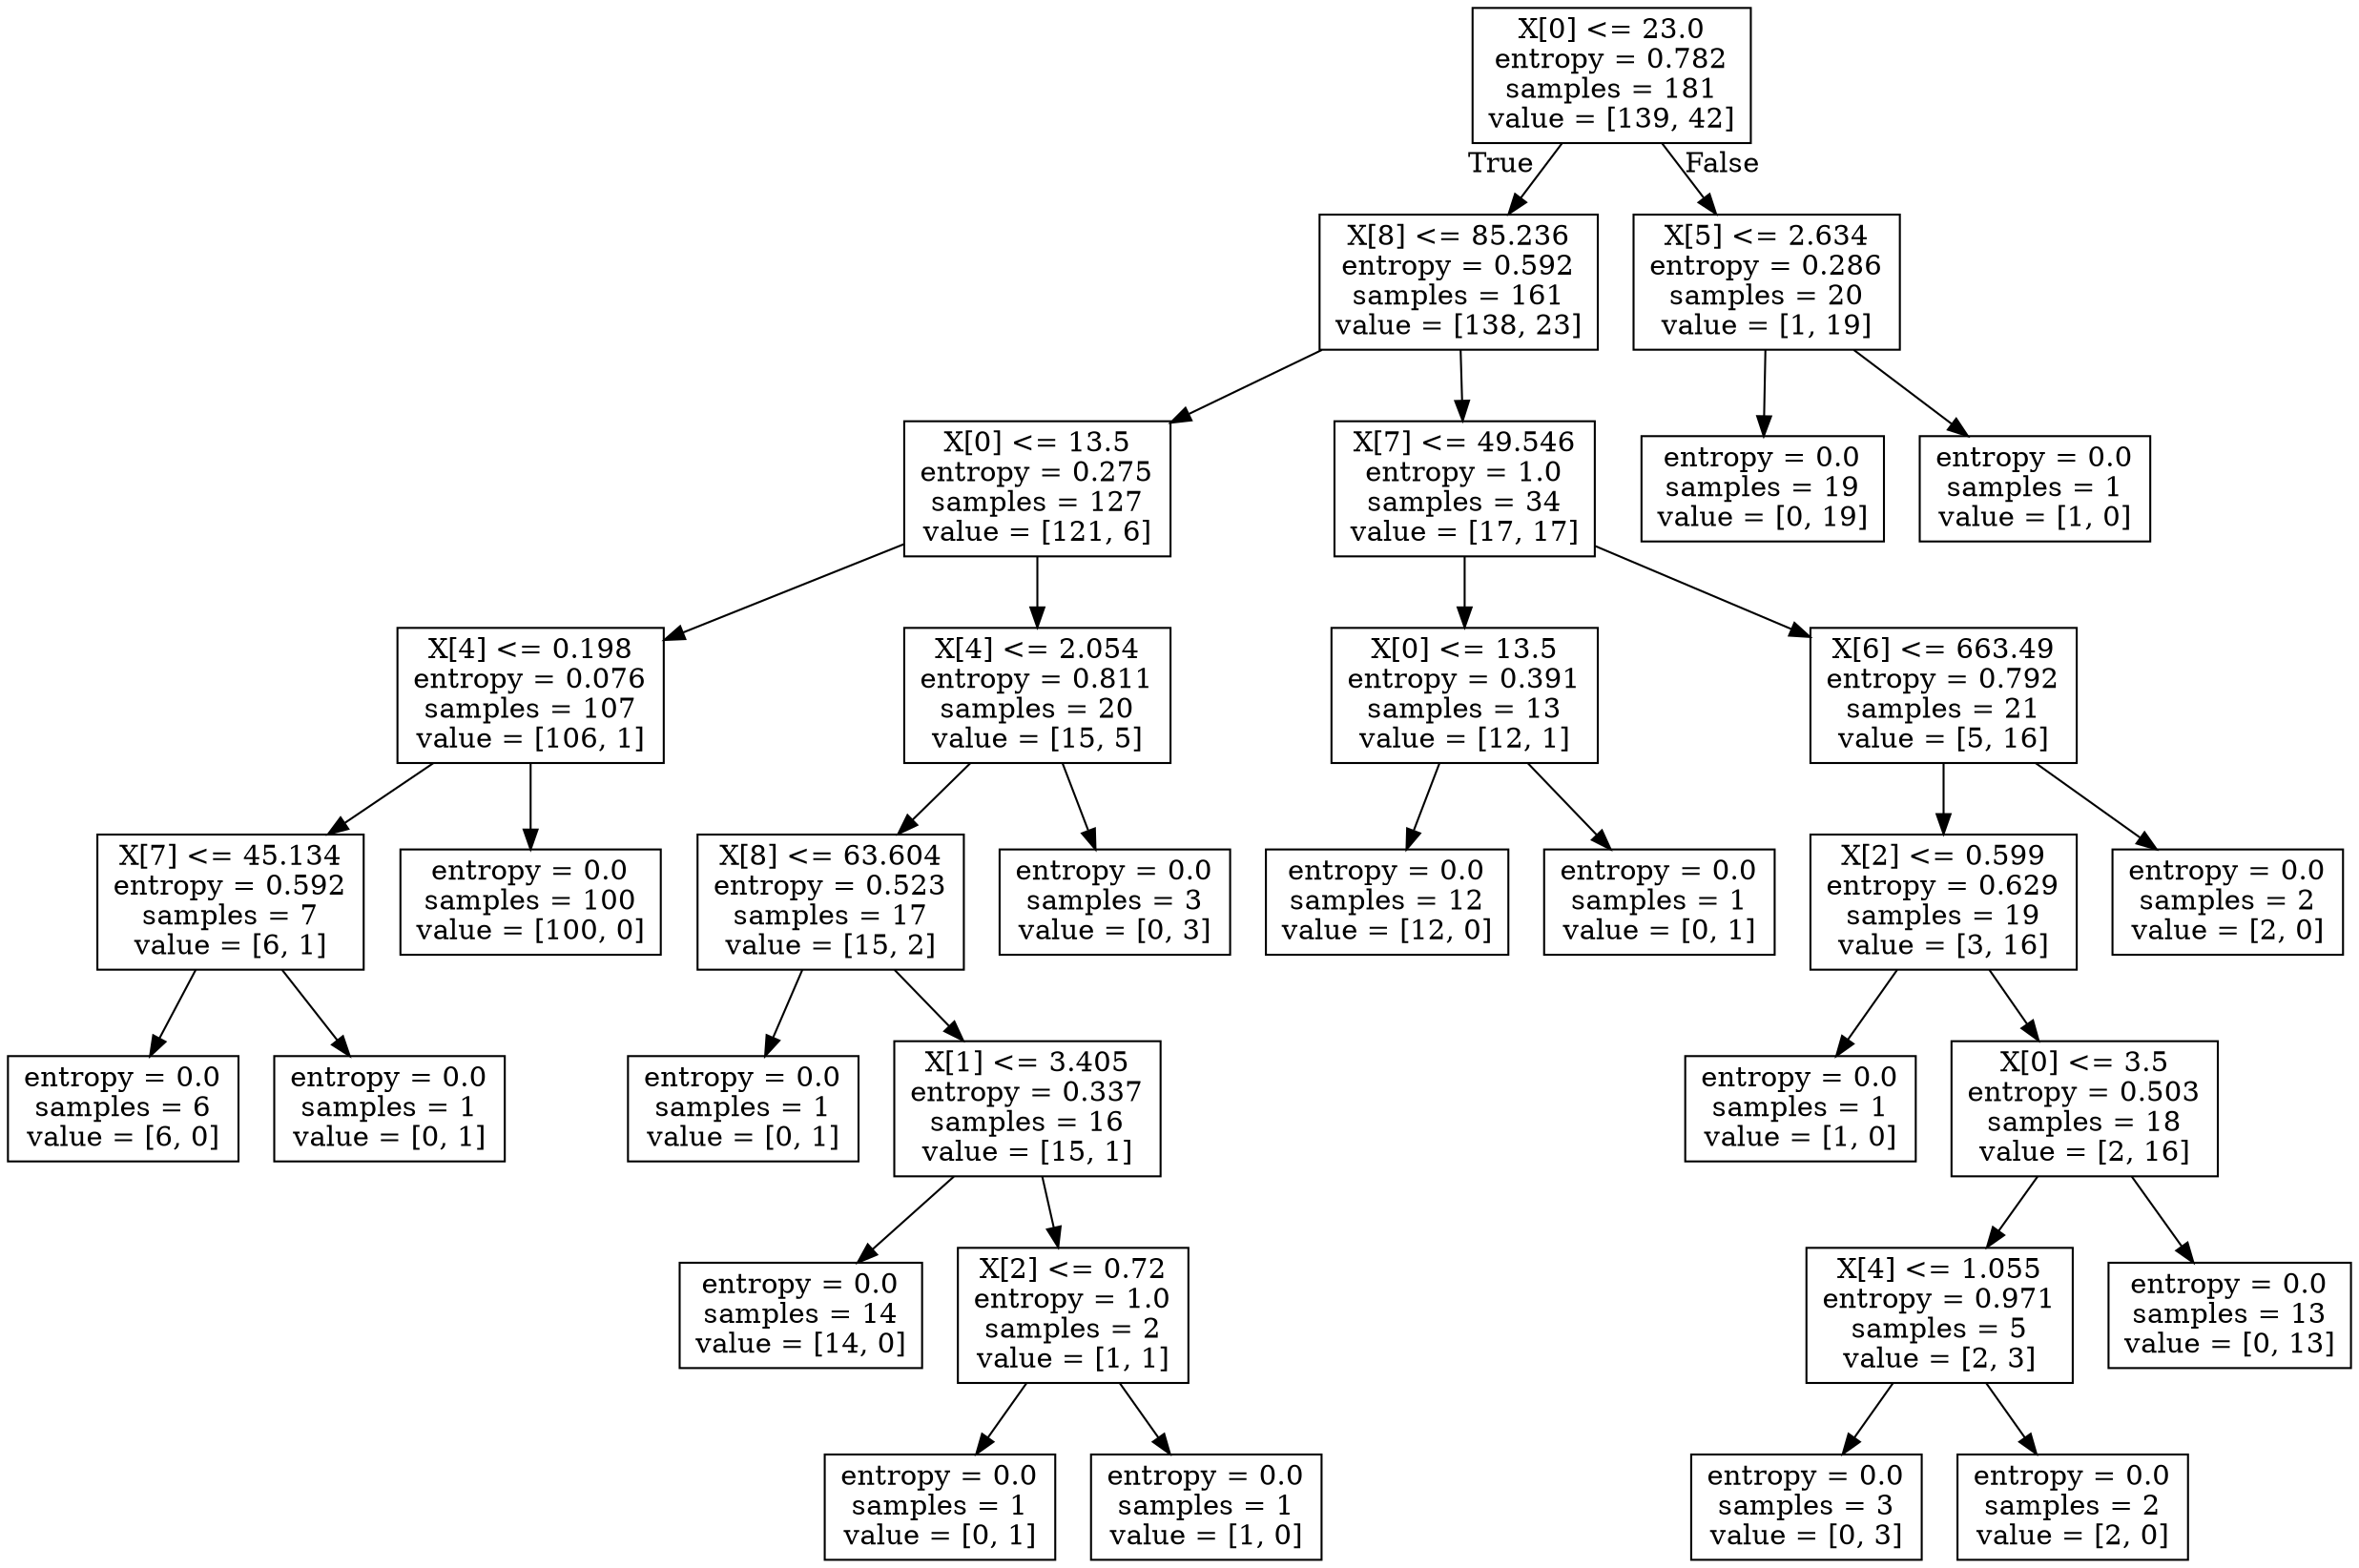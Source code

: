 digraph Tree {
node [shape=box] ;
0 [label="X[0] <= 23.0\nentropy = 0.782\nsamples = 181\nvalue = [139, 42]"] ;
1 [label="X[8] <= 85.236\nentropy = 0.592\nsamples = 161\nvalue = [138, 23]"] ;
0 -> 1 [labeldistance=2.5, labelangle=45, headlabel="True"] ;
2 [label="X[0] <= 13.5\nentropy = 0.275\nsamples = 127\nvalue = [121, 6]"] ;
1 -> 2 ;
3 [label="X[4] <= 0.198\nentropy = 0.076\nsamples = 107\nvalue = [106, 1]"] ;
2 -> 3 ;
4 [label="X[7] <= 45.134\nentropy = 0.592\nsamples = 7\nvalue = [6, 1]"] ;
3 -> 4 ;
5 [label="entropy = 0.0\nsamples = 6\nvalue = [6, 0]"] ;
4 -> 5 ;
6 [label="entropy = 0.0\nsamples = 1\nvalue = [0, 1]"] ;
4 -> 6 ;
7 [label="entropy = 0.0\nsamples = 100\nvalue = [100, 0]"] ;
3 -> 7 ;
8 [label="X[4] <= 2.054\nentropy = 0.811\nsamples = 20\nvalue = [15, 5]"] ;
2 -> 8 ;
9 [label="X[8] <= 63.604\nentropy = 0.523\nsamples = 17\nvalue = [15, 2]"] ;
8 -> 9 ;
10 [label="entropy = 0.0\nsamples = 1\nvalue = [0, 1]"] ;
9 -> 10 ;
11 [label="X[1] <= 3.405\nentropy = 0.337\nsamples = 16\nvalue = [15, 1]"] ;
9 -> 11 ;
12 [label="entropy = 0.0\nsamples = 14\nvalue = [14, 0]"] ;
11 -> 12 ;
13 [label="X[2] <= 0.72\nentropy = 1.0\nsamples = 2\nvalue = [1, 1]"] ;
11 -> 13 ;
14 [label="entropy = 0.0\nsamples = 1\nvalue = [0, 1]"] ;
13 -> 14 ;
15 [label="entropy = 0.0\nsamples = 1\nvalue = [1, 0]"] ;
13 -> 15 ;
16 [label="entropy = 0.0\nsamples = 3\nvalue = [0, 3]"] ;
8 -> 16 ;
17 [label="X[7] <= 49.546\nentropy = 1.0\nsamples = 34\nvalue = [17, 17]"] ;
1 -> 17 ;
18 [label="X[0] <= 13.5\nentropy = 0.391\nsamples = 13\nvalue = [12, 1]"] ;
17 -> 18 ;
19 [label="entropy = 0.0\nsamples = 12\nvalue = [12, 0]"] ;
18 -> 19 ;
20 [label="entropy = 0.0\nsamples = 1\nvalue = [0, 1]"] ;
18 -> 20 ;
21 [label="X[6] <= 663.49\nentropy = 0.792\nsamples = 21\nvalue = [5, 16]"] ;
17 -> 21 ;
22 [label="X[2] <= 0.599\nentropy = 0.629\nsamples = 19\nvalue = [3, 16]"] ;
21 -> 22 ;
23 [label="entropy = 0.0\nsamples = 1\nvalue = [1, 0]"] ;
22 -> 23 ;
24 [label="X[0] <= 3.5\nentropy = 0.503\nsamples = 18\nvalue = [2, 16]"] ;
22 -> 24 ;
25 [label="X[4] <= 1.055\nentropy = 0.971\nsamples = 5\nvalue = [2, 3]"] ;
24 -> 25 ;
26 [label="entropy = 0.0\nsamples = 3\nvalue = [0, 3]"] ;
25 -> 26 ;
27 [label="entropy = 0.0\nsamples = 2\nvalue = [2, 0]"] ;
25 -> 27 ;
28 [label="entropy = 0.0\nsamples = 13\nvalue = [0, 13]"] ;
24 -> 28 ;
29 [label="entropy = 0.0\nsamples = 2\nvalue = [2, 0]"] ;
21 -> 29 ;
30 [label="X[5] <= 2.634\nentropy = 0.286\nsamples = 20\nvalue = [1, 19]"] ;
0 -> 30 [labeldistance=2.5, labelangle=-45, headlabel="False"] ;
31 [label="entropy = 0.0\nsamples = 19\nvalue = [0, 19]"] ;
30 -> 31 ;
32 [label="entropy = 0.0\nsamples = 1\nvalue = [1, 0]"] ;
30 -> 32 ;
}